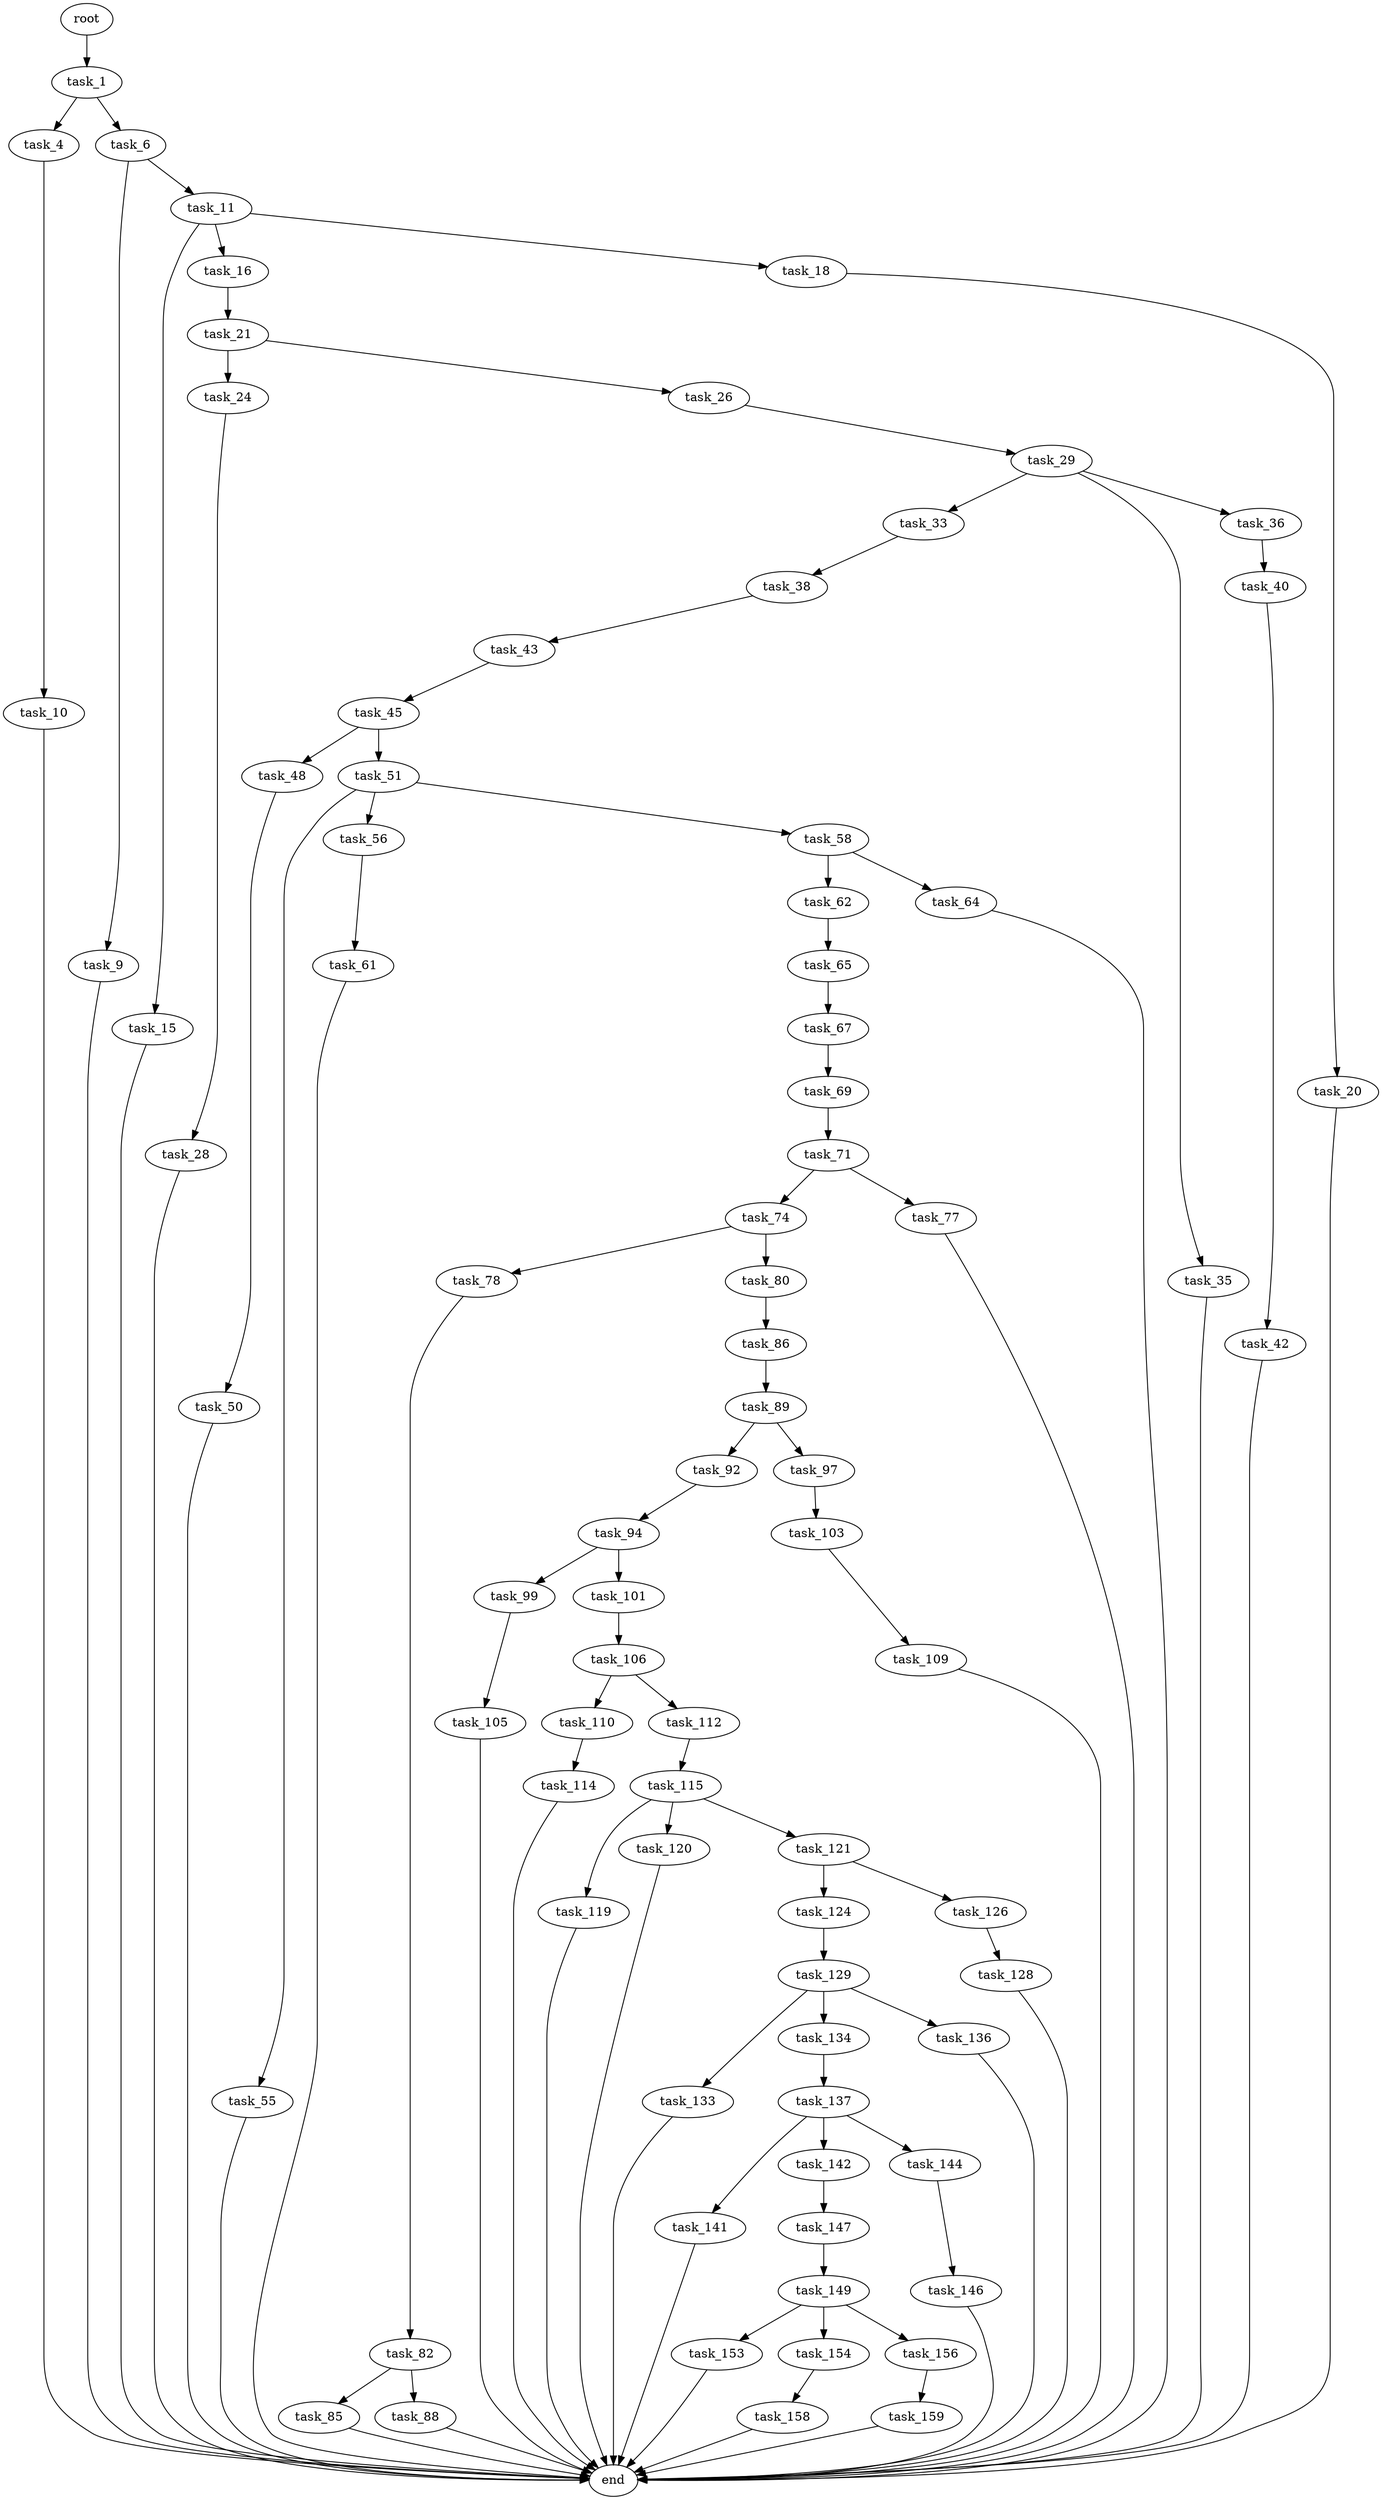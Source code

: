 digraph G {
  root [size="0.000000"];
  task_1 [size="34085554404.000000"];
  task_4 [size="320966311085.000000"];
  task_6 [size="372379993693.000000"];
  task_9 [size="675315087292.000000"];
  task_10 [size="3871051579.000000"];
  task_11 [size="420059590539.000000"];
  task_15 [size="1142937840607.000000"];
  task_16 [size="8589934592.000000"];
  task_18 [size="1131979959.000000"];
  task_20 [size="134217728000.000000"];
  task_21 [size="287444255948.000000"];
  task_24 [size="230244752714.000000"];
  task_26 [size="16700722551.000000"];
  task_28 [size="1073741824000.000000"];
  task_29 [size="13842128361.000000"];
  task_33 [size="1073741824000.000000"];
  task_35 [size="231928233984.000000"];
  task_36 [size="33087718741.000000"];
  task_38 [size="549755813888.000000"];
  task_40 [size="2081263696.000000"];
  task_42 [size="1129012852.000000"];
  task_43 [size="17040803150.000000"];
  task_45 [size="549755813888.000000"];
  task_48 [size="285828340314.000000"];
  task_50 [size="68719476736.000000"];
  task_51 [size="28991029248.000000"];
  task_55 [size="7929623258.000000"];
  task_56 [size="3166515982.000000"];
  task_58 [size="231928233984.000000"];
  task_61 [size="1588049383.000000"];
  task_62 [size="65548547974.000000"];
  task_64 [size="36858760132.000000"];
  task_65 [size="134217728000.000000"];
  task_67 [size="5884836042.000000"];
  task_69 [size="40675437987.000000"];
  task_71 [size="2677110746.000000"];
  task_74 [size="8589934592.000000"];
  task_77 [size="87913283950.000000"];
  task_78 [size="1824951106.000000"];
  task_80 [size="22203296195.000000"];
  task_82 [size="376697429128.000000"];
  task_85 [size="68719476736.000000"];
  task_86 [size="28991029248.000000"];
  task_88 [size="8275880050.000000"];
  task_89 [size="5858652115.000000"];
  task_92 [size="149607142653.000000"];
  task_94 [size="32655866771.000000"];
  task_97 [size="782757789696.000000"];
  task_99 [size="414891341684.000000"];
  task_101 [size="1120230388221.000000"];
  task_103 [size="18701518570.000000"];
  task_105 [size="289192121012.000000"];
  task_106 [size="368293445632.000000"];
  task_109 [size="669534107590.000000"];
  task_110 [size="7717556925.000000"];
  task_112 [size="160762167400.000000"];
  task_114 [size="33489181767.000000"];
  task_115 [size="18215561326.000000"];
  task_119 [size="72364070634.000000"];
  task_120 [size="549755813888.000000"];
  task_121 [size="655123516431.000000"];
  task_124 [size="397054643903.000000"];
  task_126 [size="10206990245.000000"];
  task_128 [size="28991029248.000000"];
  task_129 [size="21647523518.000000"];
  task_133 [size="34046537544.000000"];
  task_134 [size="231928233984.000000"];
  task_136 [size="8589934592.000000"];
  task_137 [size="16033838369.000000"];
  task_141 [size="8589934592.000000"];
  task_142 [size="549755813888.000000"];
  task_144 [size="8589934592.000000"];
  task_146 [size="8567238275.000000"];
  task_147 [size="47060099861.000000"];
  task_149 [size="23155619907.000000"];
  task_153 [size="1975927174.000000"];
  task_154 [size="8589934592.000000"];
  task_156 [size="2974704491.000000"];
  task_158 [size="1206499977.000000"];
  task_159 [size="1073741824000.000000"];
  end [size="0.000000"];

  root -> task_1 [size="1.000000"];
  task_1 -> task_4 [size="33554432.000000"];
  task_1 -> task_6 [size="33554432.000000"];
  task_4 -> task_10 [size="411041792.000000"];
  task_6 -> task_9 [size="411041792.000000"];
  task_6 -> task_11 [size="411041792.000000"];
  task_9 -> end [size="1.000000"];
  task_10 -> end [size="1.000000"];
  task_11 -> task_15 [size="838860800.000000"];
  task_11 -> task_16 [size="838860800.000000"];
  task_11 -> task_18 [size="838860800.000000"];
  task_15 -> end [size="1.000000"];
  task_16 -> task_21 [size="33554432.000000"];
  task_18 -> task_20 [size="75497472.000000"];
  task_20 -> end [size="1.000000"];
  task_21 -> task_24 [size="209715200.000000"];
  task_21 -> task_26 [size="209715200.000000"];
  task_24 -> task_28 [size="301989888.000000"];
  task_26 -> task_29 [size="301989888.000000"];
  task_28 -> end [size="1.000000"];
  task_29 -> task_33 [size="838860800.000000"];
  task_29 -> task_35 [size="838860800.000000"];
  task_29 -> task_36 [size="838860800.000000"];
  task_33 -> task_38 [size="838860800.000000"];
  task_35 -> end [size="1.000000"];
  task_36 -> task_40 [size="33554432.000000"];
  task_38 -> task_43 [size="536870912.000000"];
  task_40 -> task_42 [size="33554432.000000"];
  task_42 -> end [size="1.000000"];
  task_43 -> task_45 [size="33554432.000000"];
  task_45 -> task_48 [size="536870912.000000"];
  task_45 -> task_51 [size="536870912.000000"];
  task_48 -> task_50 [size="209715200.000000"];
  task_50 -> end [size="1.000000"];
  task_51 -> task_55 [size="75497472.000000"];
  task_51 -> task_56 [size="75497472.000000"];
  task_51 -> task_58 [size="75497472.000000"];
  task_55 -> end [size="1.000000"];
  task_56 -> task_61 [size="134217728.000000"];
  task_58 -> task_62 [size="301989888.000000"];
  task_58 -> task_64 [size="301989888.000000"];
  task_61 -> end [size="1.000000"];
  task_62 -> task_65 [size="75497472.000000"];
  task_64 -> end [size="1.000000"];
  task_65 -> task_67 [size="209715200.000000"];
  task_67 -> task_69 [size="536870912.000000"];
  task_69 -> task_71 [size="838860800.000000"];
  task_71 -> task_74 [size="134217728.000000"];
  task_71 -> task_77 [size="134217728.000000"];
  task_74 -> task_78 [size="33554432.000000"];
  task_74 -> task_80 [size="33554432.000000"];
  task_77 -> end [size="1.000000"];
  task_78 -> task_82 [size="134217728.000000"];
  task_80 -> task_86 [size="75497472.000000"];
  task_82 -> task_85 [size="411041792.000000"];
  task_82 -> task_88 [size="411041792.000000"];
  task_85 -> end [size="1.000000"];
  task_86 -> task_89 [size="75497472.000000"];
  task_88 -> end [size="1.000000"];
  task_89 -> task_92 [size="411041792.000000"];
  task_89 -> task_97 [size="411041792.000000"];
  task_92 -> task_94 [size="301989888.000000"];
  task_94 -> task_99 [size="679477248.000000"];
  task_94 -> task_101 [size="679477248.000000"];
  task_97 -> task_103 [size="679477248.000000"];
  task_99 -> task_105 [size="301989888.000000"];
  task_101 -> task_106 [size="679477248.000000"];
  task_103 -> task_109 [size="679477248.000000"];
  task_105 -> end [size="1.000000"];
  task_106 -> task_110 [size="411041792.000000"];
  task_106 -> task_112 [size="411041792.000000"];
  task_109 -> end [size="1.000000"];
  task_110 -> task_114 [size="134217728.000000"];
  task_112 -> task_115 [size="209715200.000000"];
  task_114 -> end [size="1.000000"];
  task_115 -> task_119 [size="679477248.000000"];
  task_115 -> task_120 [size="679477248.000000"];
  task_115 -> task_121 [size="679477248.000000"];
  task_119 -> end [size="1.000000"];
  task_120 -> end [size="1.000000"];
  task_121 -> task_124 [size="411041792.000000"];
  task_121 -> task_126 [size="411041792.000000"];
  task_124 -> task_129 [size="679477248.000000"];
  task_126 -> task_128 [size="411041792.000000"];
  task_128 -> end [size="1.000000"];
  task_129 -> task_133 [size="679477248.000000"];
  task_129 -> task_134 [size="679477248.000000"];
  task_129 -> task_136 [size="679477248.000000"];
  task_133 -> end [size="1.000000"];
  task_134 -> task_137 [size="301989888.000000"];
  task_136 -> end [size="1.000000"];
  task_137 -> task_141 [size="679477248.000000"];
  task_137 -> task_142 [size="679477248.000000"];
  task_137 -> task_144 [size="679477248.000000"];
  task_141 -> end [size="1.000000"];
  task_142 -> task_147 [size="536870912.000000"];
  task_144 -> task_146 [size="33554432.000000"];
  task_146 -> end [size="1.000000"];
  task_147 -> task_149 [size="33554432.000000"];
  task_149 -> task_153 [size="411041792.000000"];
  task_149 -> task_154 [size="411041792.000000"];
  task_149 -> task_156 [size="411041792.000000"];
  task_153 -> end [size="1.000000"];
  task_154 -> task_158 [size="33554432.000000"];
  task_156 -> task_159 [size="75497472.000000"];
  task_158 -> end [size="1.000000"];
  task_159 -> end [size="1.000000"];
}
